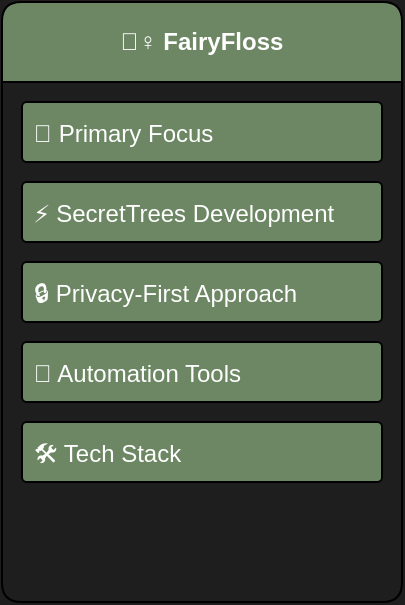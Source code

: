 <mxfile>
    <diagram id="profile-overview" name="Page-1">
        <mxGraphModel dx="1459" dy="676" grid="0" gridSize="10" guides="1" tooltips="1" connect="1" arrows="1" fold="1" page="0" pageScale="1" pageWidth="1169" pageHeight="827" background="light-dark(#1E1E1E,#1A1A1A)" math="0" shadow="0">
            <root>
                <mxCell id="0"/>
                <mxCell id="1" parent="0"/>
                <mxCell id="profile" value="🧚‍♀️ FairyFloss" style="swimlane;whiteSpace=wrap;html=1;fillColor=#6d8764;startSize=40;rounded=1;fontColor=#ffffff;arcSize=8;" vertex="1" parent="1">
                    <mxGeometry x="320" y="180" width="200" height="300" as="geometry"/>
                </mxCell>

                <mxCell id="mainFocus" value="🎯 Primary Focus" style="text;strokeColor=default;fillColor=#6d8764;align=left;verticalAlign=middle;spacingLeft=4;spacingRight=4;overflow=hidden;points=[[0,0.5],[1,0.5]];portConstraint=eastwest;rotatable=0;rounded=1;fontColor=#ffffff;arcSize=8;" vertex="1" parent="profile">
                    <mxGeometry x="10" y="50" width="180" height="30" as="geometry"/>
                </mxCell>

                <mxCell id="focus1" value="⚡ SecretTrees Development" style="text;strokeColor=default;fillColor=#6d8764;align=left;verticalAlign=middle;spacingLeft=4;spacingRight=4;overflow=hidden;points=[[0,0.5],[1,0.5]];portConstraint=eastwest;rotatable=0;rounded=1;fontColor=#ffffff;arcSize=8;" vertex="1" parent="profile">
                    <mxGeometry x="10" y="90" width="180" height="30" as="geometry"/>
                </mxCell>

                <mxCell id="focus2" value="🔒 Privacy-First Approach" style="text;strokeColor=default;fillColor=#6d8764;align=left;verticalAlign=middle;spacingLeft=4;spacingRight=4;overflow=hidden;points=[[0,0.5],[1,0.5]];portConstraint=eastwest;rotatable=0;rounded=1;fontColor=#ffffff;arcSize=8;" vertex="1" parent="profile">
                    <mxGeometry x="10" y="130" width="180" height="30" as="geometry"/>
                </mxCell>

                <mxCell id="focus3" value="🤖 Automation Tools" style="text;strokeColor=default;fillColor=#6d8764;align=left;verticalAlign=middle;spacingLeft=4;spacingRight=4;overflow=hidden;points=[[0,0.5],[1,0.5]];portConstraint=eastwest;rotatable=0;rounded=1;fontColor=#ffffff;arcSize=8;" vertex="1" parent="profile">
                    <mxGeometry x="10" y="170" width="180" height="30" as="geometry"/>
                </mxCell>

                <mxCell id="techStack" value="🛠️ Tech Stack" style="text;strokeColor=default;fillColor=#6d8764;align=left;verticalAlign=middle;spacingLeft=4;spacingRight=4;overflow=hidden;points=[[0,0.5],[1,0.5]];portConstraint=eastwest;rotatable=0;rounded=1;fontColor=#ffffff;arcSize=8;" vertex="1" parent="profile">
                    <mxGeometry x="10" y="210" width="180" height="30" as="geometry"/>
                </mxCell>
            </root>
        </mxGraphModel>
    </diagram>
</mxfile> 